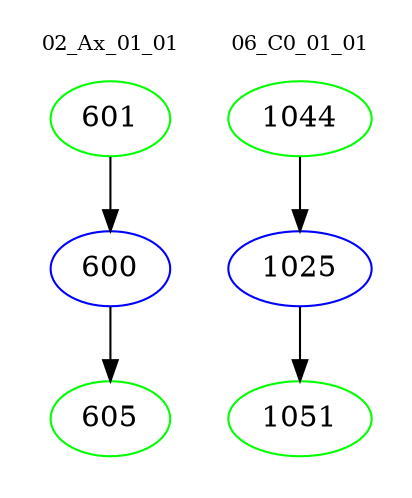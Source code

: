 digraph{
subgraph cluster_0 {
color = white
label = "02_Ax_01_01";
fontsize=10;
T0_601 [label="601", color="green"]
T0_601 -> T0_600 [color="black"]
T0_600 [label="600", color="blue"]
T0_600 -> T0_605 [color="black"]
T0_605 [label="605", color="green"]
}
subgraph cluster_1 {
color = white
label = "06_C0_01_01";
fontsize=10;
T1_1044 [label="1044", color="green"]
T1_1044 -> T1_1025 [color="black"]
T1_1025 [label="1025", color="blue"]
T1_1025 -> T1_1051 [color="black"]
T1_1051 [label="1051", color="green"]
}
}
